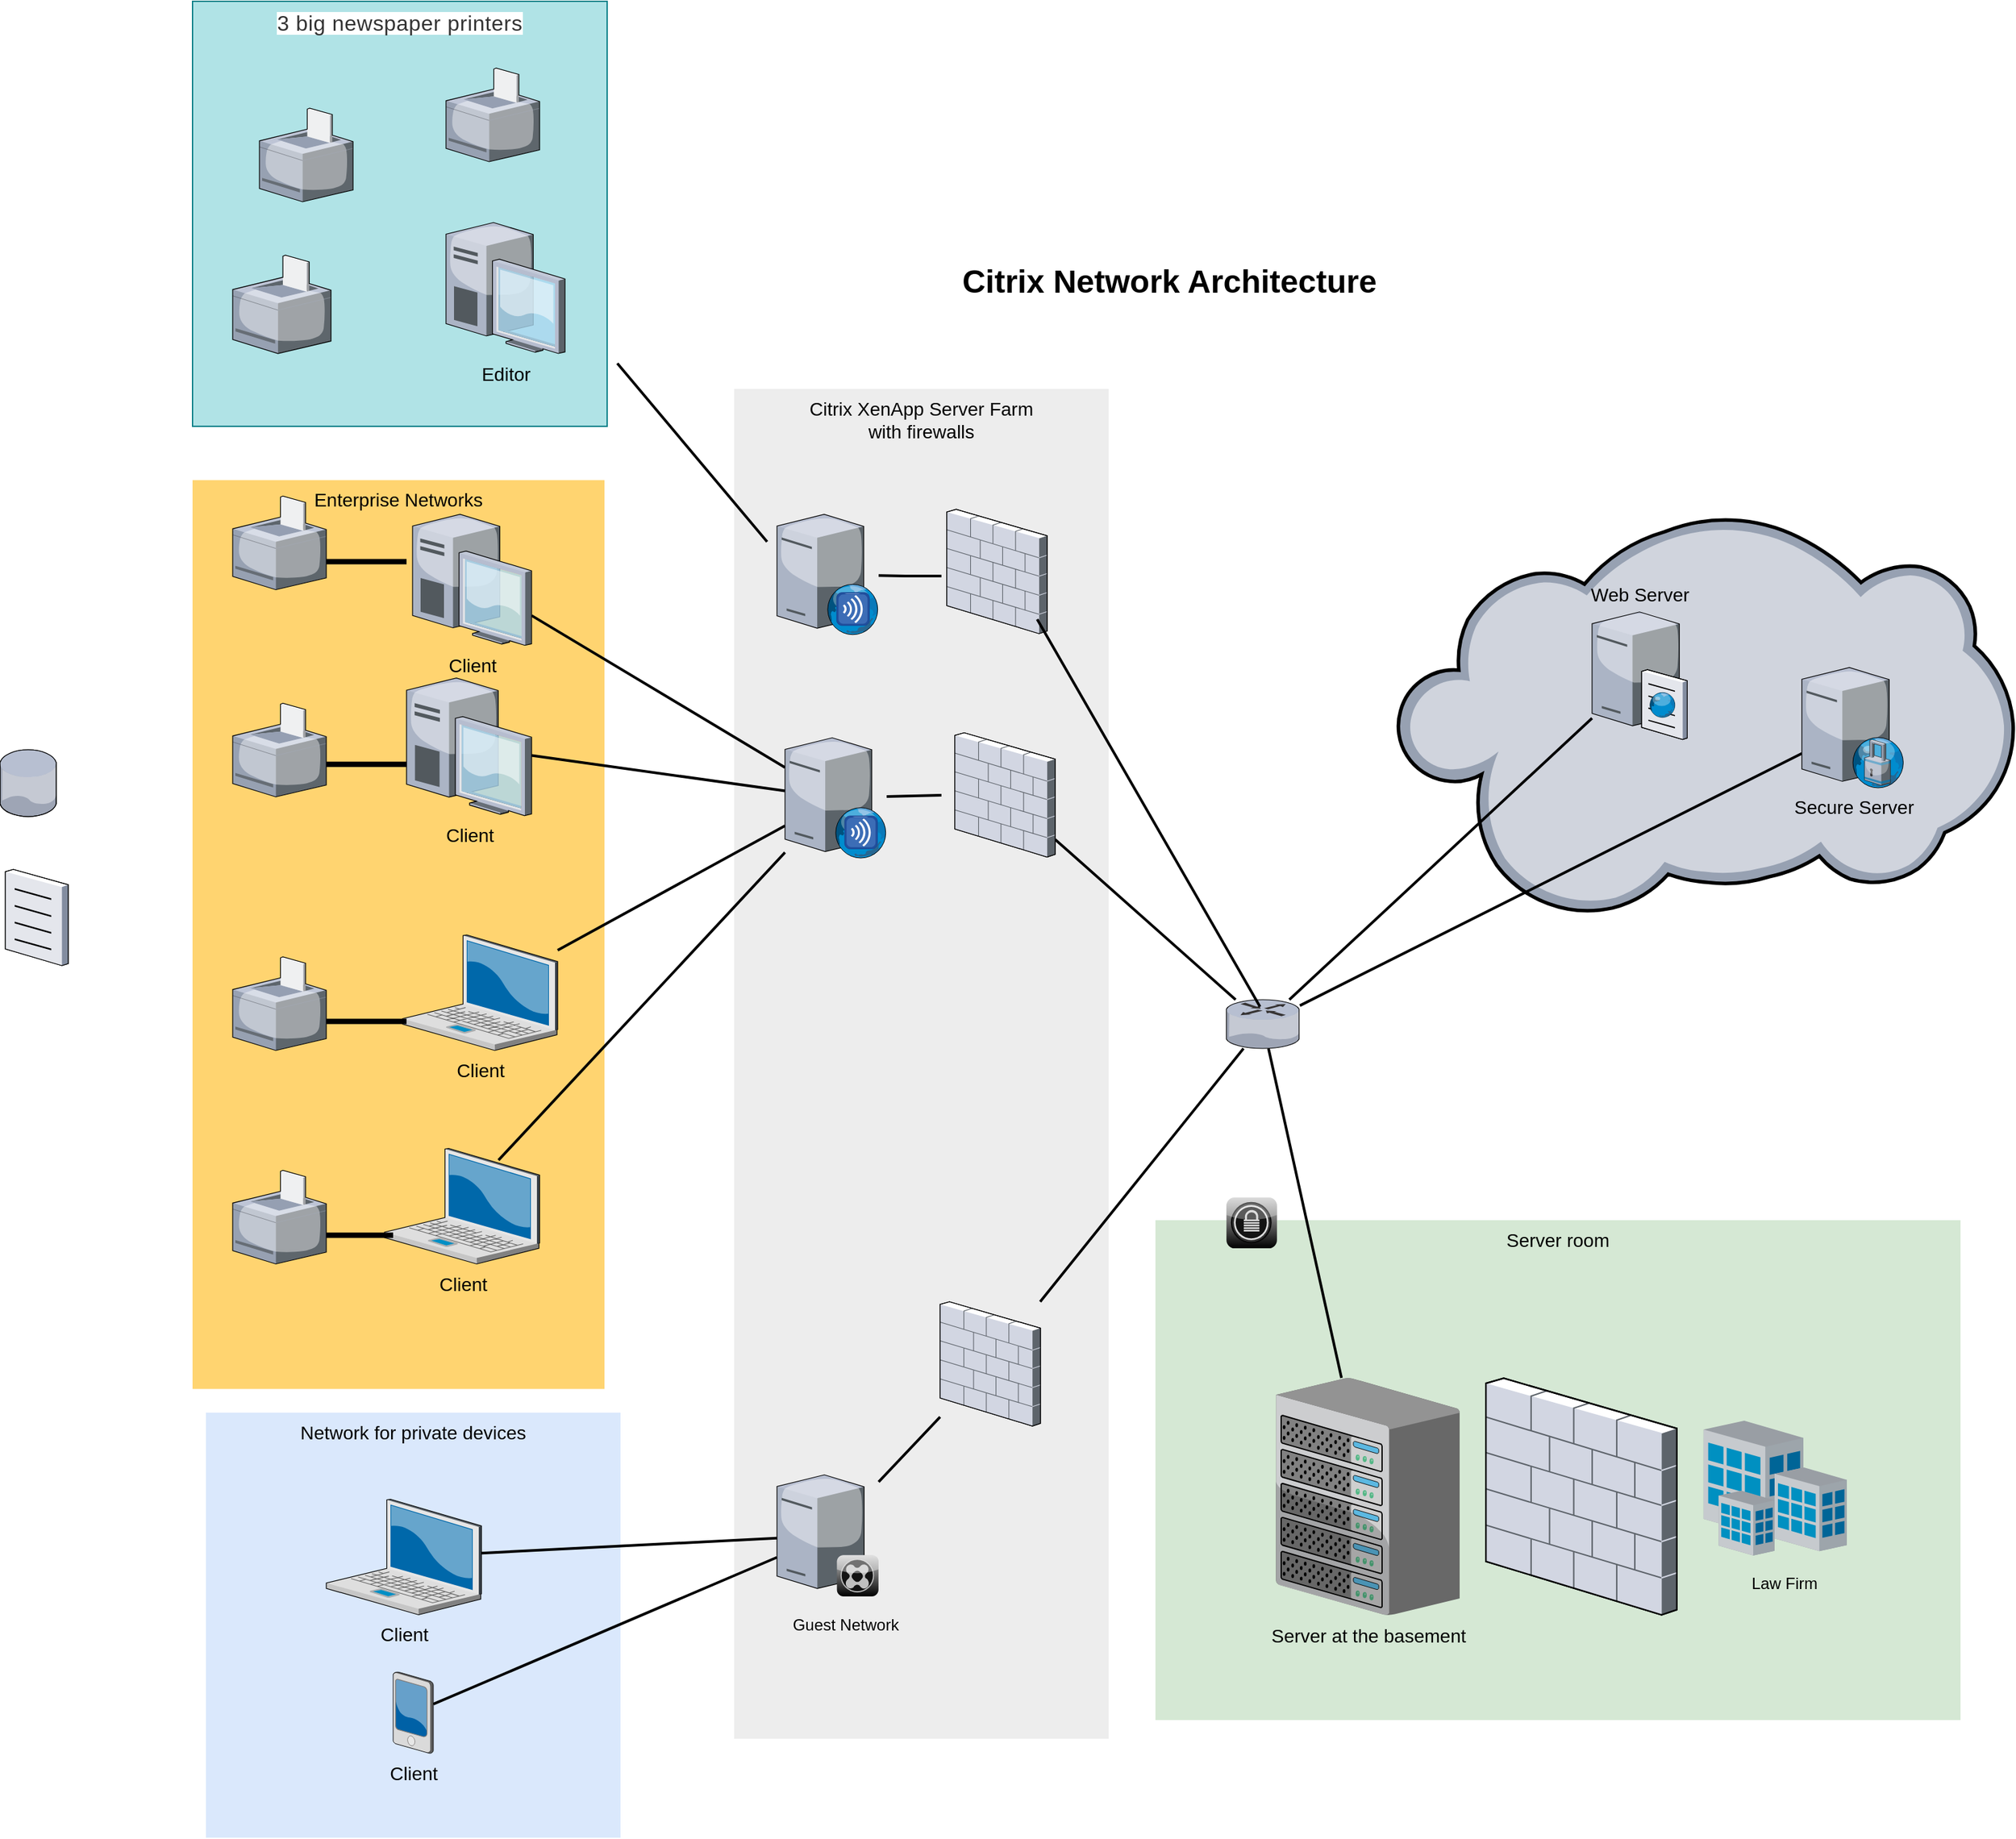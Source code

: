 <mxfile version="15.8.7" type="github">
  <diagram name="Page-1" id="e3a06f82-3646-2815-327d-82caf3d4e204">
    <mxGraphModel dx="1122" dy="2200" grid="1" gridSize="10" guides="1" tooltips="1" connect="1" arrows="1" fold="1" page="1" pageScale="1.5" pageWidth="1169" pageHeight="826" background="none" math="0" shadow="0">
      <root>
        <mxCell id="0" style=";html=1;" />
        <mxCell id="1" style=";html=1;" parent="0" />
        <mxCell id="79GmQggICtHNzUHZXM4W-13" value="" style="verticalLabelPosition=bottom;sketch=0;aspect=fixed;html=1;verticalAlign=top;strokeColor=none;align=center;outlineConnect=0;shape=mxgraph.citrix.cloud;" vertex="1" parent="1">
          <mxGeometry x="1100" y="223.87" width="462.36" height="301.75" as="geometry" />
        </mxCell>
        <mxCell id="6a7d8f32e03d9370-60" value="Server room" style="whiteSpace=wrap;html=1;fillColor=#d5e8d4;fontSize=14;strokeColor=none;verticalAlign=top;" parent="1" vertex="1">
          <mxGeometry x="920" y="752" width="602" height="374" as="geometry" />
        </mxCell>
        <mxCell id="6a7d8f32e03d9370-59" value="Citrix XenApp Server Farm&lt;div&gt;with firewalls&lt;/div&gt;" style="whiteSpace=wrap;html=1;fillColor=#EDEDED;fontSize=14;strokeColor=none;verticalAlign=top;" parent="1" vertex="1">
          <mxGeometry x="605" y="130" width="280" height="1010" as="geometry" />
        </mxCell>
        <mxCell id="6a7d8f32e03d9370-58" value="Network for private devices" style="whiteSpace=wrap;html=1;fillColor=#dae8fc;fontSize=14;strokeColor=none;verticalAlign=top;" parent="1" vertex="1">
          <mxGeometry x="210" y="896" width="310" height="318" as="geometry" />
        </mxCell>
        <mxCell id="6a7d8f32e03d9370-57" value="Enterprise Networks" style="whiteSpace=wrap;html=1;fillColor=#FFD470;gradientColor=none;fontSize=14;strokeColor=none;verticalAlign=top;" parent="1" vertex="1">
          <mxGeometry x="200" y="198.25" width="308" height="680" as="geometry" />
        </mxCell>
        <mxCell id="6a7d8f32e03d9370-36" style="edgeStyle=none;rounded=0;html=1;startSize=10;endSize=10;jettySize=auto;orthogonalLoop=1;fontSize=14;endArrow=none;endFill=0;strokeWidth=2;" parent="1" source="6a7d8f32e03d9370-1" target="6a7d8f32e03d9370-14" edge="1">
          <mxGeometry relative="1" as="geometry" />
        </mxCell>
        <mxCell id="6a7d8f32e03d9370-1" value="Client" style="verticalLabelPosition=bottom;aspect=fixed;html=1;verticalAlign=top;strokeColor=none;shape=mxgraph.citrix.laptop_2;fillColor=#66B2FF;gradientColor=#0066CC;fontSize=14;" parent="1" vertex="1">
          <mxGeometry x="300.0" y="960.75" width="116" height="86.5" as="geometry" />
        </mxCell>
        <mxCell id="6a7d8f32e03d9370-35" style="edgeStyle=none;rounded=0;html=1;startSize=10;endSize=10;jettySize=auto;orthogonalLoop=1;fontSize=14;endArrow=none;endFill=0;strokeWidth=2;exitX=0.735;exitY=0.102;exitDx=0;exitDy=0;exitPerimeter=0;" parent="1" source="6a7d8f32e03d9370-2" target="79GmQggICtHNzUHZXM4W-18" edge="1">
          <mxGeometry relative="1" as="geometry">
            <mxPoint x="637" y="693.32" as="targetPoint" />
          </mxGeometry>
        </mxCell>
        <mxCell id="6a7d8f32e03d9370-2" value="Client" style="verticalLabelPosition=bottom;aspect=fixed;html=1;verticalAlign=top;strokeColor=none;shape=mxgraph.citrix.laptop_2;fillColor=#66B2FF;gradientColor=#0066CC;fontSize=14;" parent="1" vertex="1">
          <mxGeometry x="343.5" y="698.25" width="116" height="86.5" as="geometry" />
        </mxCell>
        <mxCell id="6a7d8f32e03d9370-34" style="edgeStyle=none;rounded=0;html=1;startSize=10;endSize=10;jettySize=auto;orthogonalLoop=1;fontSize=14;endArrow=none;endFill=0;strokeWidth=2;" parent="1" source="79GmQggICtHNzUHZXM4W-20" target="79GmQggICtHNzUHZXM4W-18" edge="1">
          <mxGeometry relative="1" as="geometry">
            <mxPoint x="455" y="532.243" as="sourcePoint" />
            <mxPoint x="637" y="529.147" as="targetPoint" />
          </mxGeometry>
        </mxCell>
        <mxCell id="6a7d8f32e03d9370-33" style="edgeStyle=none;rounded=0;html=1;startSize=10;endSize=10;jettySize=auto;orthogonalLoop=1;fontSize=14;endArrow=none;endFill=0;strokeWidth=2;" parent="1" source="6a7d8f32e03d9370-4" target="79GmQggICtHNzUHZXM4W-18" edge="1">
          <mxGeometry relative="1" as="geometry">
            <mxPoint x="637" y="367.382" as="targetPoint" />
          </mxGeometry>
        </mxCell>
        <mxCell id="6a7d8f32e03d9370-4" value="Client" style="verticalLabelPosition=bottom;aspect=fixed;html=1;verticalAlign=top;strokeColor=none;shape=mxgraph.citrix.desktop;fillColor=#66B2FF;gradientColor=#0066CC;fontSize=14;" parent="1" vertex="1">
          <mxGeometry x="360" y="346.29" width="93.5" height="102.96" as="geometry" />
        </mxCell>
        <mxCell id="6a7d8f32e03d9370-32" style="edgeStyle=none;rounded=0;html=1;startSize=10;endSize=10;jettySize=auto;orthogonalLoop=1;fontSize=14;endArrow=none;endFill=0;strokeWidth=2;" parent="1" source="6a7d8f32e03d9370-5" target="79GmQggICtHNzUHZXM4W-18" edge="1">
          <mxGeometry relative="1" as="geometry">
            <mxPoint x="637" y="207.436" as="targetPoint" />
          </mxGeometry>
        </mxCell>
        <mxCell id="6a7d8f32e03d9370-5" value="Client" style="verticalLabelPosition=bottom;aspect=fixed;html=1;verticalAlign=top;strokeColor=none;shape=mxgraph.citrix.desktop;fillColor=#66B2FF;gradientColor=#0066CC;fontSize=14;" parent="1" vertex="1">
          <mxGeometry x="364.5" y="223.87" width="89" height="98" as="geometry" />
        </mxCell>
        <mxCell id="6a7d8f32e03d9370-37" style="edgeStyle=none;rounded=0;html=1;startSize=10;endSize=10;jettySize=auto;orthogonalLoop=1;fontSize=14;endArrow=none;endFill=0;strokeWidth=2;" parent="1" source="6a7d8f32e03d9370-6" target="6a7d8f32e03d9370-14" edge="1">
          <mxGeometry relative="1" as="geometry" />
        </mxCell>
        <mxCell id="6a7d8f32e03d9370-6" value="Client" style="verticalLabelPosition=bottom;aspect=fixed;html=1;verticalAlign=top;strokeColor=none;shape=mxgraph.citrix.pda;fillColor=#66B2FF;gradientColor=#0066CC;fontSize=14;" parent="1" vertex="1">
          <mxGeometry x="350.0" y="1090" width="30" height="61" as="geometry" />
        </mxCell>
        <mxCell id="6a7d8f32e03d9370-50" style="edgeStyle=none;rounded=0;html=1;startSize=10;endSize=10;jettySize=auto;orthogonalLoop=1;fontSize=14;endArrow=none;endFill=0;strokeWidth=2;" parent="1" source="6a7d8f32e03d9370-13" target="6a7d8f32e03d9370-16" edge="1">
          <mxGeometry relative="1" as="geometry" />
        </mxCell>
        <mxCell id="6a7d8f32e03d9370-51" style="edgeStyle=none;rounded=0;html=1;startSize=10;endSize=10;jettySize=auto;orthogonalLoop=1;fontSize=14;endArrow=none;endFill=0;strokeWidth=2;" parent="1" source="6a7d8f32e03d9370-13" target="6a7d8f32e03d9370-15" edge="1">
          <mxGeometry relative="1" as="geometry" />
        </mxCell>
        <mxCell id="6a7d8f32e03d9370-56" style="edgeStyle=none;rounded=0;html=1;startSize=10;endSize=10;jettySize=auto;orthogonalLoop=1;fontSize=14;endArrow=none;endFill=0;strokeWidth=2;" parent="1" source="6a7d8f32e03d9370-13" target="6a7d8f32e03d9370-25" edge="1">
          <mxGeometry relative="1" as="geometry" />
        </mxCell>
        <mxCell id="6a7d8f32e03d9370-13" value="" style="verticalLabelPosition=bottom;aspect=fixed;html=1;verticalAlign=top;strokeColor=none;shape=mxgraph.citrix.router;fillColor=#66B2FF;gradientColor=#0066CC;fontSize=14;" parent="1" vertex="1">
          <mxGeometry x="973" y="587" width="55" height="36.5" as="geometry" />
        </mxCell>
        <mxCell id="6a7d8f32e03d9370-14" value="" style="verticalLabelPosition=bottom;aspect=fixed;html=1;verticalAlign=top;strokeColor=none;shape=mxgraph.citrix.xenclient_synchronizer;fillColor=#CCCCCC;gradientColor=#000000;gradientDirection=south;fontSize=14;" parent="1" vertex="1">
          <mxGeometry x="637.0" y="942.5" width="76" height="91" as="geometry" />
        </mxCell>
        <mxCell id="6a7d8f32e03d9370-15" value="Web Server" style="verticalLabelPosition=top;aspect=fixed;html=1;verticalAlign=bottom;strokeColor=none;shape=mxgraph.citrix.cache_server;fillColor=#66B2FF;gradientColor=#0066CC;fontSize=14;labelPosition=center;align=center;" parent="1" vertex="1">
          <mxGeometry x="1246.5" y="294.62" width="71" height="97.5" as="geometry" />
        </mxCell>
        <mxCell id="6a7d8f32e03d9370-16" value="Server at the basement" style="verticalLabelPosition=bottom;aspect=fixed;html=1;verticalAlign=top;strokeColor=none;shape=mxgraph.citrix.chassis;fillColor=#66B2FF;gradientColor=#0066CC;fontSize=14;" parent="1" vertex="1">
          <mxGeometry x="1010" y="870" width="137.5" height="177.5" as="geometry" />
        </mxCell>
        <mxCell id="6a7d8f32e03d9370-46" style="edgeStyle=none;rounded=0;html=1;startSize=10;endSize=10;jettySize=auto;orthogonalLoop=1;fontSize=14;endArrow=none;endFill=0;strokeWidth=2;" parent="1" source="6a7d8f32e03d9370-19" target="6a7d8f32e03d9370-13" edge="1">
          <mxGeometry relative="1" as="geometry" />
        </mxCell>
        <mxCell id="6a7d8f32e03d9370-19" value="" style="verticalLabelPosition=bottom;aspect=fixed;html=1;verticalAlign=top;strokeColor=none;shape=mxgraph.citrix.firewall;fillColor=#66B2FF;gradientColor=#0066CC;fontSize=14;" parent="1" vertex="1">
          <mxGeometry x="770" y="387.25" width="75" height="93" as="geometry" />
        </mxCell>
        <mxCell id="6a7d8f32e03d9370-48" style="edgeStyle=none;rounded=0;html=1;startSize=10;endSize=10;jettySize=auto;orthogonalLoop=1;fontSize=14;endArrow=none;endFill=0;strokeWidth=2;" parent="1" source="6a7d8f32e03d9370-21" target="6a7d8f32e03d9370-13" edge="1">
          <mxGeometry relative="1" as="geometry" />
        </mxCell>
        <mxCell id="6a7d8f32e03d9370-21" value="" style="verticalLabelPosition=bottom;aspect=fixed;html=1;verticalAlign=top;strokeColor=none;shape=mxgraph.citrix.firewall;fillColor=#66B2FF;gradientColor=#0066CC;fontSize=14;" parent="1" vertex="1">
          <mxGeometry x="759" y="813" width="75" height="93" as="geometry" />
        </mxCell>
        <mxCell id="6a7d8f32e03d9370-25" value="Secure Server" style="verticalLabelPosition=bottom;aspect=fixed;html=1;verticalAlign=top;strokeColor=none;shape=mxgraph.citrix.proxy_server;fillColor=#66B2FF;gradientColor=#0066CC;fontSize=14;" parent="1" vertex="1">
          <mxGeometry x="1403.37" y="338.49" width="76.5" height="90" as="geometry" />
        </mxCell>
        <object label="" placeholders="1" id="6a7d8f32e03d9370-31">
          <mxCell style="verticalLabelPosition=bottom;aspect=fixed;html=1;verticalAlign=top;strokeColor=none;shape=mxgraph.citrix.site;fillColor=#66B2FF;gradientColor=#0066CC;fontSize=14;" parent="1" vertex="1">
            <mxGeometry x="1330" y="902" width="107" height="101" as="geometry" />
          </mxCell>
        </object>
        <mxCell id="6a7d8f32e03d9370-62" value="Citrix Network Architecture" style="text;strokeColor=none;fillColor=none;html=1;fontSize=24;fontStyle=1;verticalAlign=middle;align=center;" parent="1" vertex="1">
          <mxGeometry x="499" y="30" width="861" height="40" as="geometry" />
        </mxCell>
        <mxCell id="79GmQggICtHNzUHZXM4W-2" value="Law Firm" style="text;html=1;resizable=0;autosize=1;align=center;verticalAlign=middle;points=[];fillColor=none;strokeColor=none;rounded=0;" vertex="1" parent="1">
          <mxGeometry x="1355" y="1013.5" width="70" height="20" as="geometry" />
        </mxCell>
        <mxCell id="79GmQggICtHNzUHZXM4W-4" value="" style="verticalLabelPosition=bottom;sketch=0;aspect=fixed;html=1;verticalAlign=top;strokeColor=none;align=center;outlineConnect=0;shape=mxgraph.citrix.role_secure_access;fillColor=#CCCCCC;gradientColor=#000000;gradientDirection=south;" vertex="1" parent="1">
          <mxGeometry x="973" y="735" width="38" height="38" as="geometry" />
        </mxCell>
        <mxCell id="79GmQggICtHNzUHZXM4W-5" value="" style="verticalLabelPosition=bottom;sketch=0;aspect=fixed;html=1;verticalAlign=top;strokeColor=none;align=center;outlineConnect=0;shape=mxgraph.citrix.firewall;" vertex="1" parent="1">
          <mxGeometry x="1167.13" y="870.25" width="142.74" height="177" as="geometry" />
        </mxCell>
        <mxCell id="79GmQggICtHNzUHZXM4W-8" value="" style="verticalLabelPosition=bottom;sketch=0;aspect=fixed;html=1;verticalAlign=top;strokeColor=none;align=center;outlineConnect=0;shape=mxgraph.citrix.printer;" vertex="1" parent="1">
          <mxGeometry x="230" y="210.25" width="70" height="70" as="geometry" />
        </mxCell>
        <mxCell id="79GmQggICtHNzUHZXM4W-9" value="Guest Network" style="text;html=1;resizable=0;autosize=1;align=center;verticalAlign=middle;points=[];fillColor=none;strokeColor=none;rounded=0;" vertex="1" parent="1">
          <mxGeometry x="643" y="1045" width="90" height="20" as="geometry" />
        </mxCell>
        <mxCell id="79GmQggICtHNzUHZXM4W-12" style="edgeStyle=none;rounded=0;html=1;startSize=10;endSize=10;jettySize=auto;orthogonalLoop=1;fontSize=14;endArrow=none;endFill=0;strokeWidth=2;" edge="1" parent="1" source="6a7d8f32e03d9370-14" target="6a7d8f32e03d9370-21">
          <mxGeometry relative="1" as="geometry">
            <mxPoint x="478.5" y="702.524" as="sourcePoint" />
            <mxPoint x="647" y="703.32" as="targetPoint" />
            <Array as="points" />
          </mxGeometry>
        </mxCell>
        <mxCell id="79GmQggICtHNzUHZXM4W-15" value="" style="verticalLabelPosition=bottom;sketch=0;aspect=fixed;html=1;verticalAlign=top;strokeColor=none;align=center;outlineConnect=0;shape=mxgraph.citrix.database;" vertex="1" parent="1">
          <mxGeometry x="56" y="400" width="42.5" height="50" as="geometry" />
        </mxCell>
        <mxCell id="79GmQggICtHNzUHZXM4W-16" value="" style="verticalLabelPosition=bottom;sketch=0;aspect=fixed;html=1;verticalAlign=top;strokeColor=none;align=center;outlineConnect=0;shape=mxgraph.citrix.document;" vertex="1" parent="1">
          <mxGeometry x="60" y="489.5" width="47" height="72" as="geometry" />
        </mxCell>
        <mxCell id="79GmQggICtHNzUHZXM4W-18" value="" style="verticalLabelPosition=bottom;sketch=0;aspect=fixed;html=1;verticalAlign=top;strokeColor=none;align=center;outlineConnect=0;shape=mxgraph.citrix.xenapp_services;" vertex="1" parent="1">
          <mxGeometry x="643" y="391" width="76" height="90" as="geometry" />
        </mxCell>
        <mxCell id="79GmQggICtHNzUHZXM4W-20" value="Client" style="verticalLabelPosition=bottom;aspect=fixed;html=1;verticalAlign=top;strokeColor=none;shape=mxgraph.citrix.laptop_2;fillColor=#66B2FF;gradientColor=#0066CC;fontSize=14;" vertex="1" parent="1">
          <mxGeometry x="357.0" y="538.5" width="116" height="86.5" as="geometry" />
        </mxCell>
        <mxCell id="79GmQggICtHNzUHZXM4W-22" value="" style="verticalLabelPosition=bottom;sketch=0;aspect=fixed;html=1;verticalAlign=top;strokeColor=none;align=center;outlineConnect=0;shape=mxgraph.citrix.printer;" vertex="1" parent="1">
          <mxGeometry x="230" y="365.25" width="70" height="70" as="geometry" />
        </mxCell>
        <mxCell id="79GmQggICtHNzUHZXM4W-23" value="" style="verticalLabelPosition=bottom;sketch=0;aspect=fixed;html=1;verticalAlign=top;strokeColor=none;align=center;outlineConnect=0;shape=mxgraph.citrix.printer;" vertex="1" parent="1">
          <mxGeometry x="230" y="555" width="70" height="70" as="geometry" />
        </mxCell>
        <mxCell id="79GmQggICtHNzUHZXM4W-24" value="" style="verticalLabelPosition=bottom;sketch=0;aspect=fixed;html=1;verticalAlign=top;strokeColor=none;align=center;outlineConnect=0;shape=mxgraph.citrix.printer;" vertex="1" parent="1">
          <mxGeometry x="230" y="714.75" width="70" height="70" as="geometry" />
        </mxCell>
        <mxCell id="79GmQggICtHNzUHZXM4W-26" value="" style="line;strokeWidth=4;html=1;perimeter=backbonePerimeter;points=[];outlineConnect=0;" vertex="1" parent="1">
          <mxGeometry x="300" y="254.25" width="60" height="10" as="geometry" />
        </mxCell>
        <mxCell id="79GmQggICtHNzUHZXM4W-27" value="" style="line;strokeWidth=4;html=1;perimeter=backbonePerimeter;points=[];outlineConnect=0;" vertex="1" parent="1">
          <mxGeometry x="300" y="410" width="60" height="1.75" as="geometry" />
        </mxCell>
        <mxCell id="79GmQggICtHNzUHZXM4W-29" value="" style="line;strokeWidth=4;html=1;perimeter=backbonePerimeter;points=[];outlineConnect=0;" vertex="1" parent="1">
          <mxGeometry x="300" y="598.25" width="60" height="10" as="geometry" />
        </mxCell>
        <mxCell id="79GmQggICtHNzUHZXM4W-30" value="" style="line;strokeWidth=4;html=1;perimeter=backbonePerimeter;points=[];outlineConnect=0;" vertex="1" parent="1">
          <mxGeometry x="300" y="758.25" width="50" height="10" as="geometry" />
        </mxCell>
        <mxCell id="79GmQggICtHNzUHZXM4W-31" value="" style="verticalLabelPosition=bottom;aspect=fixed;html=1;verticalAlign=top;strokeColor=none;shape=mxgraph.citrix.firewall;fillColor=#66B2FF;gradientColor=#0066CC;fontSize=14;" vertex="1" parent="1">
          <mxGeometry x="764" y="220.12" width="75" height="93" as="geometry" />
        </mxCell>
        <mxCell id="79GmQggICtHNzUHZXM4W-32" value="" style="verticalLabelPosition=bottom;sketch=0;aspect=fixed;html=1;verticalAlign=top;strokeColor=none;align=center;outlineConnect=0;shape=mxgraph.citrix.xenapp_services;" vertex="1" parent="1">
          <mxGeometry x="637" y="223.87" width="76" height="90" as="geometry" />
        </mxCell>
        <mxCell id="79GmQggICtHNzUHZXM4W-34" value="&lt;span style=&quot;color: rgb(51 , 51 , 51) ; font-family: , &amp;#34;blinkmacsystemfont&amp;#34; , &amp;#34;segoe ui&amp;#34; , &amp;#34;helvetica neue&amp;#34; , &amp;#34;helvetica&amp;#34; , &amp;#34;roboto&amp;#34; , &amp;#34;arial&amp;#34; , sans-serif , &amp;#34;apple color emoji&amp;#34; , &amp;#34;segoe ui emoji&amp;#34; , &amp;#34;segoe ui symbol&amp;#34; ; font-size: 16px ; letter-spacing: 0.35px ; text-align: left ; background-color: rgb(255 , 255 , 255)&quot;&gt;3 big newspaper printers&lt;/span&gt;" style="whiteSpace=wrap;html=1;fillColor=#b0e3e6;fontSize=14;strokeColor=#0e8088;verticalAlign=top;" vertex="1" parent="1">
          <mxGeometry x="200" y="-160" width="310" height="318" as="geometry" />
        </mxCell>
        <mxCell id="79GmQggICtHNzUHZXM4W-35" value="" style="verticalLabelPosition=bottom;sketch=0;aspect=fixed;html=1;verticalAlign=top;strokeColor=none;align=center;outlineConnect=0;shape=mxgraph.citrix.printer;" vertex="1" parent="1">
          <mxGeometry x="389.5" y="-110" width="70" height="70" as="geometry" />
        </mxCell>
        <mxCell id="79GmQggICtHNzUHZXM4W-36" value="" style="verticalLabelPosition=bottom;sketch=0;aspect=fixed;html=1;verticalAlign=top;strokeColor=none;align=center;outlineConnect=0;shape=mxgraph.citrix.printer;" vertex="1" parent="1">
          <mxGeometry x="250" y="-80" width="70" height="70" as="geometry" />
        </mxCell>
        <mxCell id="79GmQggICtHNzUHZXM4W-37" value="" style="verticalLabelPosition=bottom;sketch=0;aspect=fixed;html=1;verticalAlign=top;strokeColor=none;align=center;outlineConnect=0;shape=mxgraph.citrix.printer;" vertex="1" parent="1">
          <mxGeometry x="230" y="30" width="73.5" height="73.5" as="geometry" />
        </mxCell>
        <mxCell id="79GmQggICtHNzUHZXM4W-38" value="" style="line;strokeWidth=2;direction=south;html=1;rotation=-40;" vertex="1" parent="1">
          <mxGeometry x="568.63" y="90.5" width="10" height="174.25" as="geometry" />
        </mxCell>
        <mxCell id="79GmQggICtHNzUHZXM4W-39" style="edgeStyle=none;rounded=0;html=1;startSize=10;endSize=10;jettySize=auto;orthogonalLoop=1;fontSize=14;endArrow=none;endFill=0;strokeWidth=2;exitX=0.901;exitY=0.884;exitDx=0;exitDy=0;exitPerimeter=0;entryX=0.458;entryY=0.143;entryDx=0;entryDy=0;entryPerimeter=0;" edge="1" parent="1" source="79GmQggICtHNzUHZXM4W-31" target="6a7d8f32e03d9370-13">
          <mxGeometry relative="1" as="geometry">
            <mxPoint x="877" y="391.003" as="sourcePoint" />
            <mxPoint x="1011.962" y="510.93" as="targetPoint" />
          </mxGeometry>
        </mxCell>
        <mxCell id="79GmQggICtHNzUHZXM4W-40" value="Editor" style="verticalLabelPosition=bottom;aspect=fixed;html=1;verticalAlign=top;strokeColor=none;shape=mxgraph.citrix.desktop;fillColor=#66B2FF;gradientColor=#0066CC;fontSize=14;" vertex="1" parent="1">
          <mxGeometry x="389.5" y="5.5" width="89" height="98" as="geometry" />
        </mxCell>
        <mxCell id="79GmQggICtHNzUHZXM4W-46" style="edgeStyle=none;rounded=0;html=1;startSize=10;endSize=10;jettySize=auto;orthogonalLoop=1;fontSize=14;endArrow=none;endFill=0;strokeWidth=2;" edge="1" parent="1" source="79GmQggICtHNzUHZXM4W-18">
          <mxGeometry relative="1" as="geometry">
            <mxPoint x="718.0" y="528.901" as="sourcePoint" />
            <mxPoint x="760" y="434" as="targetPoint" />
            <Array as="points" />
          </mxGeometry>
        </mxCell>
        <mxCell id="79GmQggICtHNzUHZXM4W-47" style="edgeStyle=none;rounded=0;html=1;startSize=10;endSize=10;jettySize=auto;orthogonalLoop=1;fontSize=14;endArrow=none;endFill=0;strokeWidth=2;" edge="1" parent="1" source="79GmQggICtHNzUHZXM4W-32">
          <mxGeometry relative="1" as="geometry">
            <mxPoint x="733.0" y="967.811" as="sourcePoint" />
            <mxPoint x="760" y="270" as="targetPoint" />
            <Array as="points">
              <mxPoint x="733" y="270" />
            </Array>
          </mxGeometry>
        </mxCell>
      </root>
    </mxGraphModel>
  </diagram>
</mxfile>
